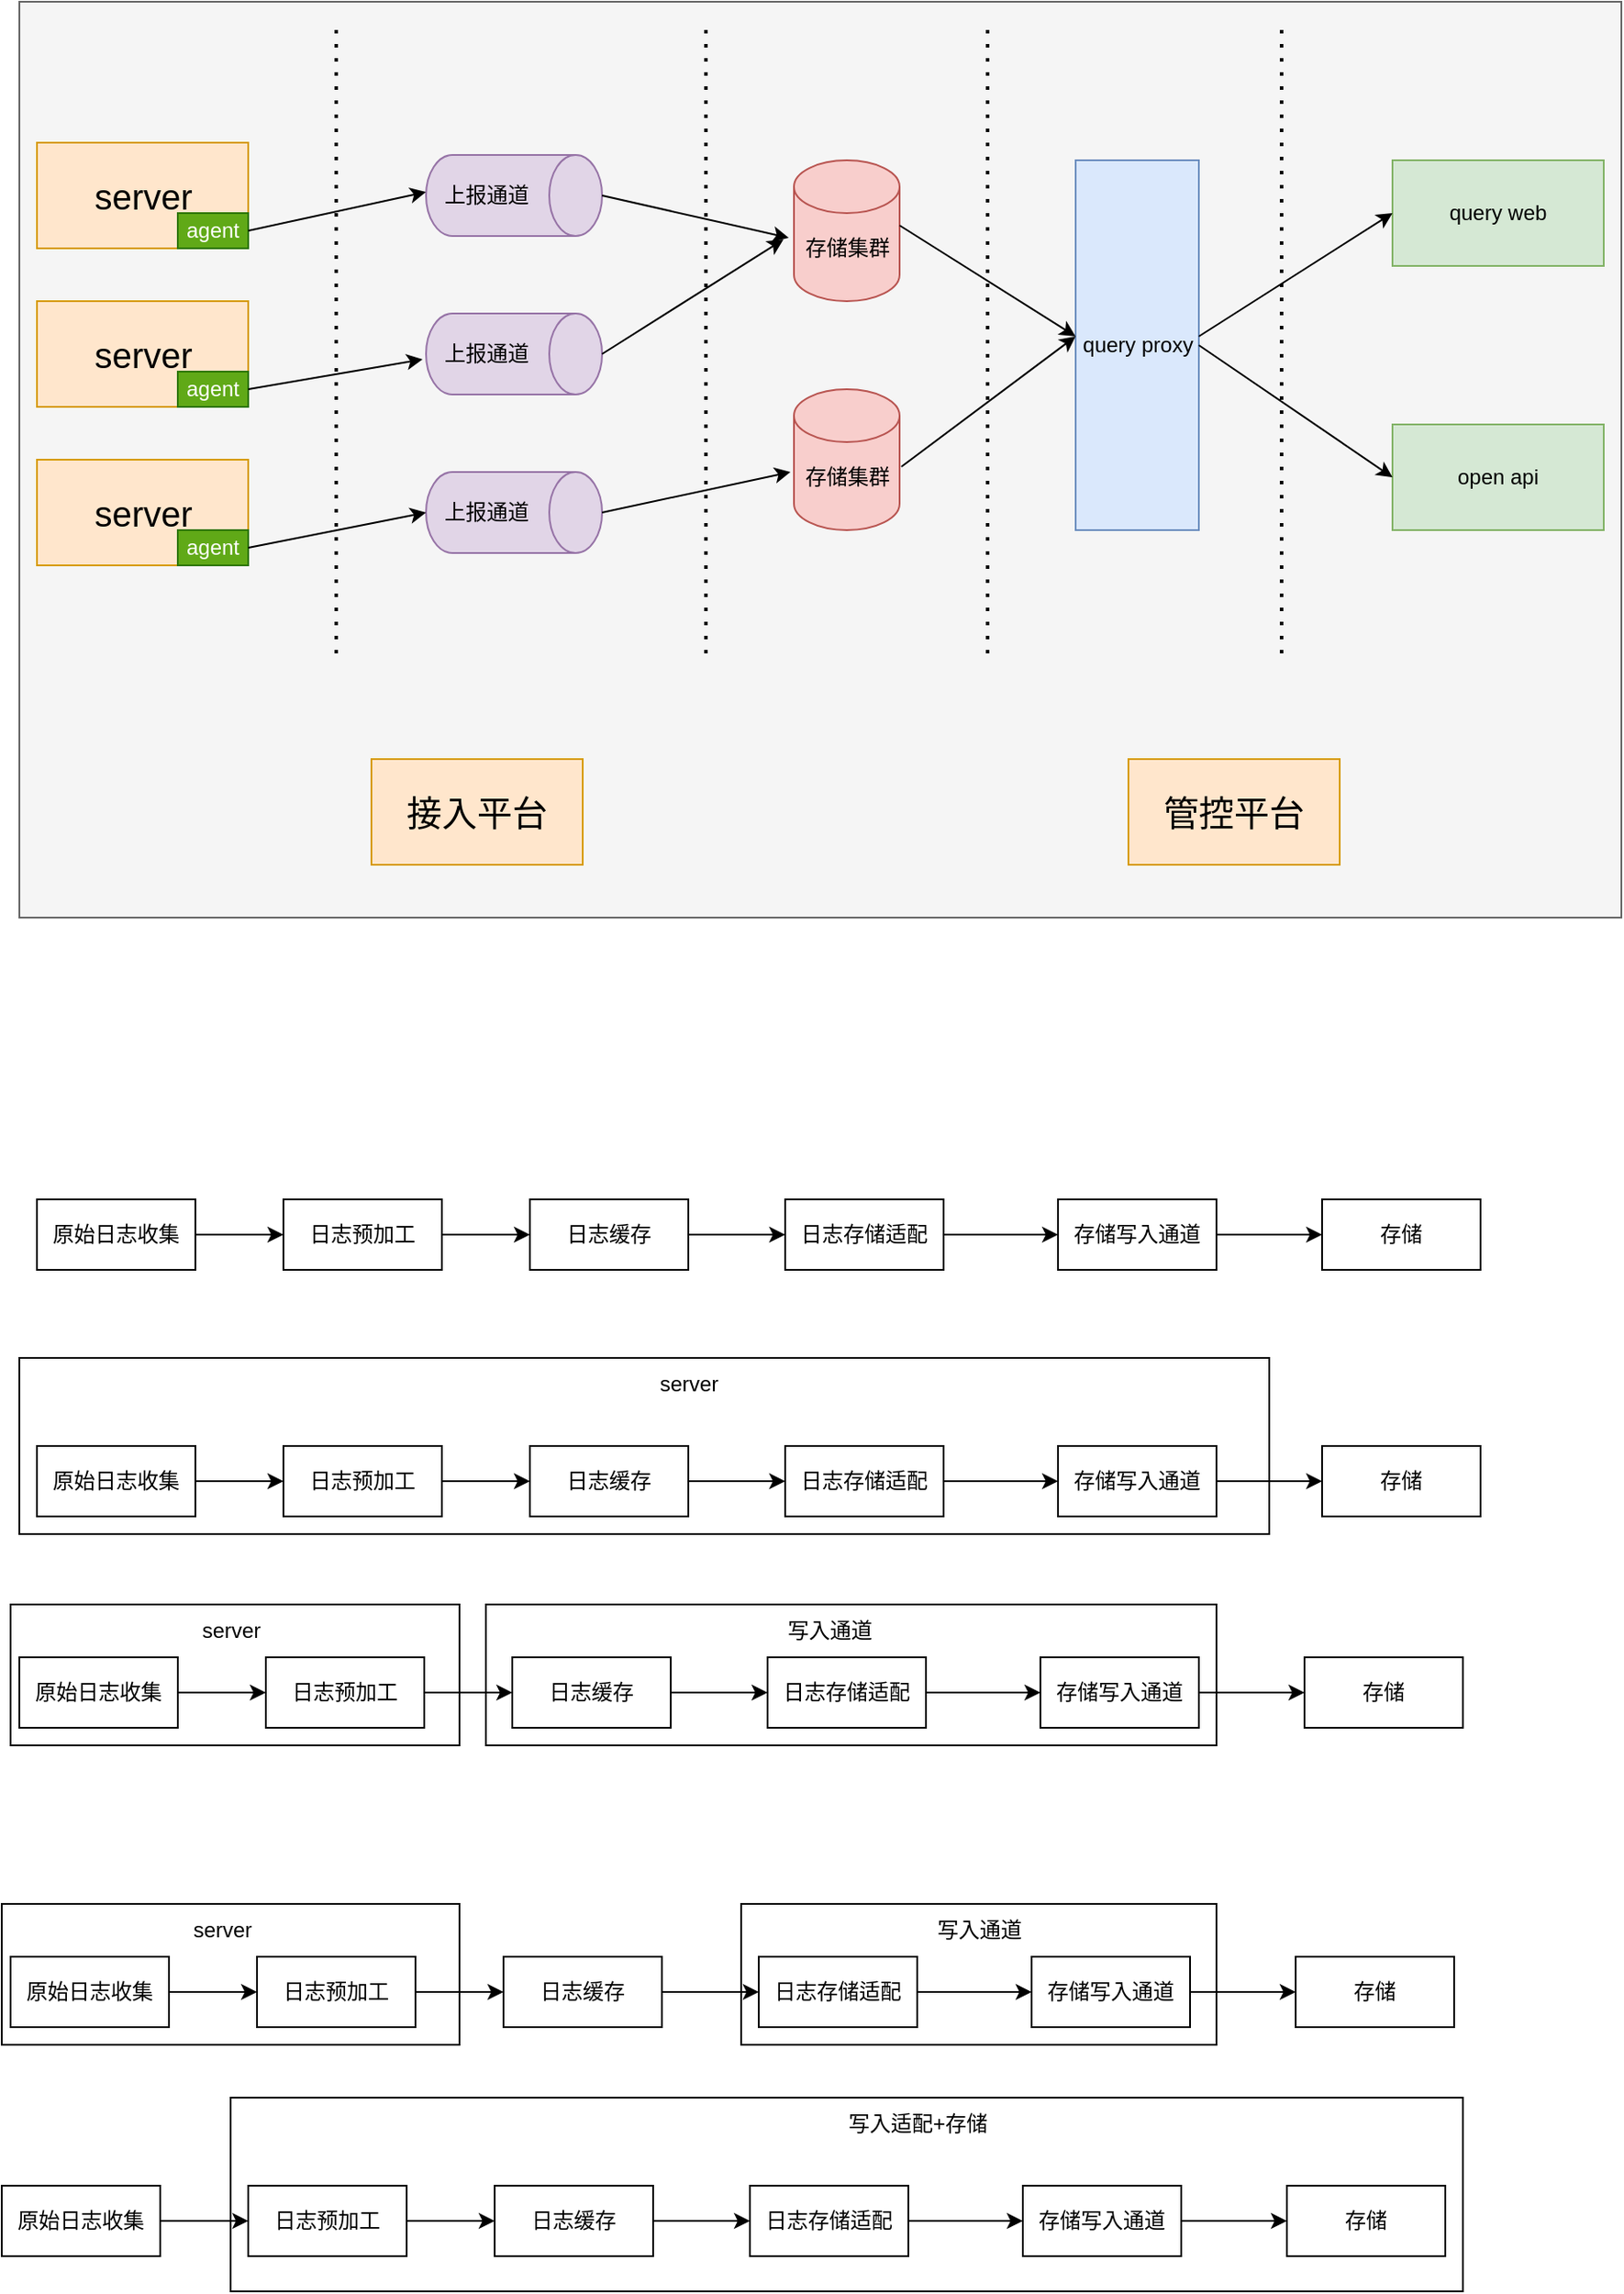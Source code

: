<mxfile version="24.7.7">
  <diagram name="第 1 页" id="uOS4_HxkIQ4ebvURS76N">
    <mxGraphModel dx="1242" dy="785" grid="1" gridSize="10" guides="1" tooltips="1" connect="1" arrows="1" fold="1" page="1" pageScale="1" pageWidth="827" pageHeight="1169" math="0" shadow="0">
      <root>
        <mxCell id="0" />
        <mxCell id="1" parent="0" />
        <mxCell id="gIWV-dX7noA8bB3V8KqC-68" value="" style="whiteSpace=wrap;html=1;" vertex="1" parent="1">
          <mxGeometry x="230" y="1270" width="700" height="110" as="geometry" />
        </mxCell>
        <mxCell id="gIWV-dX7noA8bB3V8KqC-54" value="" style="whiteSpace=wrap;html=1;" vertex="1" parent="1">
          <mxGeometry x="520" y="1160" width="270" height="80" as="geometry" />
        </mxCell>
        <mxCell id="gIWV-dX7noA8bB3V8KqC-52" value="" style="whiteSpace=wrap;html=1;" vertex="1" parent="1">
          <mxGeometry x="100" y="1160" width="260" height="80" as="geometry" />
        </mxCell>
        <mxCell id="gIWV-dX7noA8bB3V8KqC-39" value="" style="whiteSpace=wrap;html=1;" vertex="1" parent="1">
          <mxGeometry x="375" y="990" width="415" height="80" as="geometry" />
        </mxCell>
        <mxCell id="gIWV-dX7noA8bB3V8KqC-37" value="" style="whiteSpace=wrap;html=1;" vertex="1" parent="1">
          <mxGeometry x="105" y="990" width="255" height="80" as="geometry" />
        </mxCell>
        <mxCell id="gIWV-dX7noA8bB3V8KqC-24" value="" style="whiteSpace=wrap;html=1;" vertex="1" parent="1">
          <mxGeometry x="110" y="850" width="710" height="100" as="geometry" />
        </mxCell>
        <mxCell id="rlgQh58dtwE45fqojzhO-15" value="" style="whiteSpace=wrap;html=1;fillColor=#f5f5f5;fontColor=#333333;strokeColor=#666666;" parent="1" vertex="1">
          <mxGeometry x="110" y="80" width="910" height="520" as="geometry" />
        </mxCell>
        <mxCell id="DMyuqR6m4bUcxvvGwZXB-3" value="" style="whiteSpace=wrap;html=1;fillColor=#ffe6cc;strokeColor=#d79b00;" parent="1" vertex="1">
          <mxGeometry x="120" y="160" width="120" height="60" as="geometry" />
        </mxCell>
        <mxCell id="DMyuqR6m4bUcxvvGwZXB-4" value="" style="whiteSpace=wrap;html=1;fillColor=#ffe6cc;strokeColor=#d79b00;" parent="1" vertex="1">
          <mxGeometry x="120" y="250" width="120" height="60" as="geometry" />
        </mxCell>
        <mxCell id="DMyuqR6m4bUcxvvGwZXB-5" value="" style="whiteSpace=wrap;html=1;fillColor=#ffe6cc;strokeColor=#d79b00;" parent="1" vertex="1">
          <mxGeometry x="120" y="340" width="120" height="60" as="geometry" />
        </mxCell>
        <mxCell id="DMyuqR6m4bUcxvvGwZXB-9" value="" style="shape=cylinder3;whiteSpace=wrap;html=1;boundedLbl=1;backgroundOutline=1;size=15;rotation=90;fillColor=#e1d5e7;strokeColor=#9673a6;" parent="1" vertex="1">
          <mxGeometry x="368" y="140" width="46" height="100" as="geometry" />
        </mxCell>
        <mxCell id="DMyuqR6m4bUcxvvGwZXB-10" value="" style="shape=cylinder3;whiteSpace=wrap;html=1;boundedLbl=1;backgroundOutline=1;size=15;rotation=90;fillColor=#e1d5e7;strokeColor=#9673a6;" parent="1" vertex="1">
          <mxGeometry x="368" y="230" width="46" height="100" as="geometry" />
        </mxCell>
        <mxCell id="DMyuqR6m4bUcxvvGwZXB-11" value="" style="shape=cylinder3;whiteSpace=wrap;html=1;boundedLbl=1;backgroundOutline=1;size=15;rotation=90;fillColor=#e1d5e7;strokeColor=#9673a6;" parent="1" vertex="1">
          <mxGeometry x="368" y="320" width="46" height="100" as="geometry" />
        </mxCell>
        <mxCell id="DMyuqR6m4bUcxvvGwZXB-12" value="" style="shape=cylinder3;whiteSpace=wrap;html=1;boundedLbl=1;backgroundOutline=1;size=15;fillColor=#f8cecc;strokeColor=#b85450;" parent="1" vertex="1">
          <mxGeometry x="550" y="170" width="60" height="80" as="geometry" />
        </mxCell>
        <mxCell id="DMyuqR6m4bUcxvvGwZXB-13" value="" style="shape=cylinder3;whiteSpace=wrap;html=1;boundedLbl=1;backgroundOutline=1;size=15;fillColor=#f8cecc;strokeColor=#b85450;" parent="1" vertex="1">
          <mxGeometry x="550" y="300" width="60" height="80" as="geometry" />
        </mxCell>
        <mxCell id="DMyuqR6m4bUcxvvGwZXB-14" value="" style="whiteSpace=wrap;html=1;fillColor=#dae8fc;strokeColor=#6c8ebf;" parent="1" vertex="1">
          <mxGeometry x="710" y="170" width="70" height="210" as="geometry" />
        </mxCell>
        <mxCell id="DMyuqR6m4bUcxvvGwZXB-16" value="query web" style="whiteSpace=wrap;html=1;fillColor=#d5e8d4;strokeColor=#82b366;" parent="1" vertex="1">
          <mxGeometry x="890" y="170" width="120" height="60" as="geometry" />
        </mxCell>
        <mxCell id="DMyuqR6m4bUcxvvGwZXB-17" value="open api" style="whiteSpace=wrap;html=1;fillColor=#d5e8d4;strokeColor=#82b366;" parent="1" vertex="1">
          <mxGeometry x="890" y="320" width="120" height="60" as="geometry" />
        </mxCell>
        <mxCell id="DMyuqR6m4bUcxvvGwZXB-18" value="" style="endArrow=none;dashed=1;html=1;dashPattern=1 3;strokeWidth=2;rounded=0;" parent="1" edge="1">
          <mxGeometry width="50" height="50" relative="1" as="geometry">
            <mxPoint x="290" y="450" as="sourcePoint" />
            <mxPoint x="290" y="90" as="targetPoint" />
          </mxGeometry>
        </mxCell>
        <mxCell id="DMyuqR6m4bUcxvvGwZXB-19" value="" style="endArrow=none;dashed=1;html=1;dashPattern=1 3;strokeWidth=2;rounded=0;" parent="1" edge="1">
          <mxGeometry width="50" height="50" relative="1" as="geometry">
            <mxPoint x="500" y="450" as="sourcePoint" />
            <mxPoint x="500" y="90" as="targetPoint" />
          </mxGeometry>
        </mxCell>
        <mxCell id="DMyuqR6m4bUcxvvGwZXB-20" value="" style="endArrow=none;dashed=1;html=1;dashPattern=1 3;strokeWidth=2;rounded=0;" parent="1" edge="1">
          <mxGeometry width="50" height="50" relative="1" as="geometry">
            <mxPoint x="660" y="450" as="sourcePoint" />
            <mxPoint x="660" y="90" as="targetPoint" />
          </mxGeometry>
        </mxCell>
        <mxCell id="DMyuqR6m4bUcxvvGwZXB-21" value="" style="endArrow=none;dashed=1;html=1;dashPattern=1 3;strokeWidth=2;rounded=0;" parent="1" edge="1">
          <mxGeometry width="50" height="50" relative="1" as="geometry">
            <mxPoint x="827" y="450" as="sourcePoint" />
            <mxPoint x="827" y="90" as="targetPoint" />
          </mxGeometry>
        </mxCell>
        <mxCell id="rlgQh58dtwE45fqojzhO-1" value="agent" style="whiteSpace=wrap;html=1;fillColor=#60a917;fontColor=#ffffff;strokeColor=#2D7600;" parent="1" vertex="1">
          <mxGeometry x="200" y="200" width="40" height="20" as="geometry" />
        </mxCell>
        <mxCell id="rlgQh58dtwE45fqojzhO-4" value="&lt;font style=&quot;font-size: 20px;&quot;&gt;server&lt;/font&gt;" style="text;html=1;align=center;verticalAlign=middle;resizable=0;points=[];autosize=1;strokeColor=none;fillColor=none;" parent="1" vertex="1">
          <mxGeometry x="140" y="170" width="80" height="40" as="geometry" />
        </mxCell>
        <mxCell id="rlgQh58dtwE45fqojzhO-5" value="agent" style="whiteSpace=wrap;html=1;fillColor=#60a917;fontColor=#ffffff;strokeColor=#2D7600;" parent="1" vertex="1">
          <mxGeometry x="200" y="290" width="40" height="20" as="geometry" />
        </mxCell>
        <mxCell id="rlgQh58dtwE45fqojzhO-6" value="agent" style="whiteSpace=wrap;html=1;fillColor=#60a917;fontColor=#ffffff;strokeColor=#2D7600;" parent="1" vertex="1">
          <mxGeometry x="200" y="380" width="40" height="20" as="geometry" />
        </mxCell>
        <mxCell id="rlgQh58dtwE45fqojzhO-7" value="&lt;font style=&quot;font-size: 20px;&quot;&gt;server&lt;/font&gt;" style="text;html=1;align=center;verticalAlign=middle;resizable=0;points=[];autosize=1;strokeColor=none;fillColor=none;" parent="1" vertex="1">
          <mxGeometry x="140" y="260" width="80" height="40" as="geometry" />
        </mxCell>
        <mxCell id="rlgQh58dtwE45fqojzhO-8" value="&lt;font style=&quot;font-size: 20px;&quot;&gt;server&lt;/font&gt;" style="text;html=1;align=center;verticalAlign=middle;resizable=0;points=[];autosize=1;strokeColor=none;fillColor=none;" parent="1" vertex="1">
          <mxGeometry x="140" y="350" width="80" height="40" as="geometry" />
        </mxCell>
        <mxCell id="rlgQh58dtwE45fqojzhO-9" value="上报通道" style="text;html=1;align=center;verticalAlign=middle;resizable=0;points=[];autosize=1;strokeColor=none;fillColor=none;" parent="1" vertex="1">
          <mxGeometry x="340" y="175" width="70" height="30" as="geometry" />
        </mxCell>
        <mxCell id="rlgQh58dtwE45fqojzhO-10" value="上报通道" style="text;html=1;align=center;verticalAlign=middle;resizable=0;points=[];autosize=1;strokeColor=none;fillColor=none;" parent="1" vertex="1">
          <mxGeometry x="340" y="265" width="70" height="30" as="geometry" />
        </mxCell>
        <mxCell id="rlgQh58dtwE45fqojzhO-11" value="上报通道" style="text;html=1;align=center;verticalAlign=middle;resizable=0;points=[];autosize=1;strokeColor=none;fillColor=none;" parent="1" vertex="1">
          <mxGeometry x="340" y="355" width="70" height="30" as="geometry" />
        </mxCell>
        <mxCell id="rlgQh58dtwE45fqojzhO-12" value="存储集群" style="text;html=1;align=center;verticalAlign=middle;resizable=0;points=[];autosize=1;strokeColor=none;fillColor=none;" parent="1" vertex="1">
          <mxGeometry x="545" y="205" width="70" height="30" as="geometry" />
        </mxCell>
        <mxCell id="rlgQh58dtwE45fqojzhO-13" value="存储集群" style="text;html=1;align=center;verticalAlign=middle;resizable=0;points=[];autosize=1;strokeColor=none;fillColor=none;" parent="1" vertex="1">
          <mxGeometry x="545" y="335" width="70" height="30" as="geometry" />
        </mxCell>
        <mxCell id="rlgQh58dtwE45fqojzhO-14" value="query proxy" style="text;html=1;align=center;verticalAlign=middle;resizable=0;points=[];autosize=1;strokeColor=none;fillColor=none;" parent="1" vertex="1">
          <mxGeometry x="700" y="260" width="90" height="30" as="geometry" />
        </mxCell>
        <mxCell id="rlgQh58dtwE45fqojzhO-24" value="" style="endArrow=classic;html=1;rounded=0;entryX=0.111;entryY=0.333;entryDx=0;entryDy=0;entryPerimeter=0;exitX=0.929;exitY=0.067;exitDx=0;exitDy=0;exitPerimeter=0;" parent="1" source="rlgQh58dtwE45fqojzhO-12" target="rlgQh58dtwE45fqojzhO-14" edge="1">
          <mxGeometry width="50" height="50" relative="1" as="geometry">
            <mxPoint x="380" y="620" as="sourcePoint" />
            <mxPoint x="430" y="570" as="targetPoint" />
          </mxGeometry>
        </mxCell>
        <mxCell id="rlgQh58dtwE45fqojzhO-25" value="" style="endArrow=classic;html=1;rounded=0;exitX=0.943;exitY=0.3;exitDx=0;exitDy=0;exitPerimeter=0;" parent="1" source="rlgQh58dtwE45fqojzhO-13" edge="1">
          <mxGeometry width="50" height="50" relative="1" as="geometry">
            <mxPoint x="610" y="540" as="sourcePoint" />
            <mxPoint x="710" y="270" as="targetPoint" />
          </mxGeometry>
        </mxCell>
        <mxCell id="rlgQh58dtwE45fqojzhO-26" value="" style="endArrow=classic;html=1;rounded=0;entryX=0.014;entryY=0.433;entryDx=0;entryDy=0;entryPerimeter=0;exitX=1;exitY=0.5;exitDx=0;exitDy=0;" parent="1" source="rlgQh58dtwE45fqojzhO-1" target="rlgQh58dtwE45fqojzhO-9" edge="1">
          <mxGeometry width="50" height="50" relative="1" as="geometry">
            <mxPoint x="240" y="550" as="sourcePoint" />
            <mxPoint x="290" y="500" as="targetPoint" />
          </mxGeometry>
        </mxCell>
        <mxCell id="rlgQh58dtwE45fqojzhO-27" value="" style="endArrow=classic;html=1;rounded=0;entryX=-0.014;entryY=0.6;entryDx=0;entryDy=0;entryPerimeter=0;exitX=1;exitY=0.5;exitDx=0;exitDy=0;" parent="1" source="rlgQh58dtwE45fqojzhO-5" target="rlgQh58dtwE45fqojzhO-10" edge="1">
          <mxGeometry width="50" height="50" relative="1" as="geometry">
            <mxPoint x="200" y="580" as="sourcePoint" />
            <mxPoint x="250" y="530" as="targetPoint" />
          </mxGeometry>
        </mxCell>
        <mxCell id="rlgQh58dtwE45fqojzhO-28" value="" style="endArrow=classic;html=1;rounded=0;entryX=0.5;entryY=1;entryDx=0;entryDy=0;entryPerimeter=0;exitX=1;exitY=0.5;exitDx=0;exitDy=0;" parent="1" source="rlgQh58dtwE45fqojzhO-6" target="DMyuqR6m4bUcxvvGwZXB-11" edge="1">
          <mxGeometry width="50" height="50" relative="1" as="geometry">
            <mxPoint x="170" y="620" as="sourcePoint" />
            <mxPoint x="220" y="570" as="targetPoint" />
          </mxGeometry>
        </mxCell>
        <mxCell id="rlgQh58dtwE45fqojzhO-29" value="" style="endArrow=classic;html=1;rounded=0;entryX=0.029;entryY=0.3;entryDx=0;entryDy=0;entryPerimeter=0;exitX=0.5;exitY=0;exitDx=0;exitDy=0;exitPerimeter=0;" parent="1" source="DMyuqR6m4bUcxvvGwZXB-9" target="rlgQh58dtwE45fqojzhO-12" edge="1">
          <mxGeometry width="50" height="50" relative="1" as="geometry">
            <mxPoint x="310" y="590" as="sourcePoint" />
            <mxPoint x="360" y="540" as="targetPoint" />
          </mxGeometry>
        </mxCell>
        <mxCell id="rlgQh58dtwE45fqojzhO-30" value="" style="endArrow=classic;html=1;rounded=0;exitX=0.5;exitY=0;exitDx=0;exitDy=0;exitPerimeter=0;" parent="1" source="DMyuqR6m4bUcxvvGwZXB-10" edge="1">
          <mxGeometry width="50" height="50" relative="1" as="geometry">
            <mxPoint x="310" y="620" as="sourcePoint" />
            <mxPoint x="544" y="215" as="targetPoint" />
          </mxGeometry>
        </mxCell>
        <mxCell id="rlgQh58dtwE45fqojzhO-31" value="" style="endArrow=classic;html=1;rounded=0;entryX=0.043;entryY=0.4;entryDx=0;entryDy=0;entryPerimeter=0;exitX=0.5;exitY=0;exitDx=0;exitDy=0;exitPerimeter=0;" parent="1" source="DMyuqR6m4bUcxvvGwZXB-11" target="rlgQh58dtwE45fqojzhO-13" edge="1">
          <mxGeometry width="50" height="50" relative="1" as="geometry">
            <mxPoint x="370" y="560" as="sourcePoint" />
            <mxPoint x="420" y="510" as="targetPoint" />
          </mxGeometry>
        </mxCell>
        <mxCell id="rlgQh58dtwE45fqojzhO-32" value="" style="endArrow=classic;html=1;rounded=0;entryX=0;entryY=0.5;entryDx=0;entryDy=0;exitX=0.889;exitY=0.333;exitDx=0;exitDy=0;exitPerimeter=0;" parent="1" source="rlgQh58dtwE45fqojzhO-14" target="DMyuqR6m4bUcxvvGwZXB-16" edge="1">
          <mxGeometry width="50" height="50" relative="1" as="geometry">
            <mxPoint x="710" y="560" as="sourcePoint" />
            <mxPoint x="760" y="510" as="targetPoint" />
          </mxGeometry>
        </mxCell>
        <mxCell id="rlgQh58dtwE45fqojzhO-33" value="" style="endArrow=classic;html=1;rounded=0;entryX=0;entryY=0.5;entryDx=0;entryDy=0;exitX=1;exitY=0.5;exitDx=0;exitDy=0;" parent="1" source="DMyuqR6m4bUcxvvGwZXB-14" target="DMyuqR6m4bUcxvvGwZXB-17" edge="1">
          <mxGeometry width="50" height="50" relative="1" as="geometry">
            <mxPoint x="840" y="570" as="sourcePoint" />
            <mxPoint x="890" y="520" as="targetPoint" />
          </mxGeometry>
        </mxCell>
        <mxCell id="rlgQh58dtwE45fqojzhO-35" value="&lt;font style=&quot;font-size: 20px;&quot;&gt;管控平台&lt;/font&gt;" style="whiteSpace=wrap;html=1;fillColor=#ffe6cc;strokeColor=#d79b00;" parent="1" vertex="1">
          <mxGeometry x="740" y="510" width="120" height="60" as="geometry" />
        </mxCell>
        <mxCell id="rlgQh58dtwE45fqojzhO-39" value="&lt;font style=&quot;font-size: 20px;&quot;&gt;接入平台&lt;/font&gt;" style="whiteSpace=wrap;html=1;fillColor=#ffe6cc;strokeColor=#d79b00;" parent="1" vertex="1">
          <mxGeometry x="310" y="510" width="120" height="60" as="geometry" />
        </mxCell>
        <mxCell id="gIWV-dX7noA8bB3V8KqC-7" style="edgeStyle=orthogonalEdgeStyle;rounded=0;orthogonalLoop=1;jettySize=auto;html=1;exitX=1;exitY=0.5;exitDx=0;exitDy=0;entryX=0;entryY=0.5;entryDx=0;entryDy=0;" edge="1" parent="1" source="gIWV-dX7noA8bB3V8KqC-1" target="gIWV-dX7noA8bB3V8KqC-2">
          <mxGeometry relative="1" as="geometry" />
        </mxCell>
        <mxCell id="gIWV-dX7noA8bB3V8KqC-1" value="原始日志收集" style="whiteSpace=wrap;html=1;" vertex="1" parent="1">
          <mxGeometry x="120" y="760" width="90" height="40" as="geometry" />
        </mxCell>
        <mxCell id="gIWV-dX7noA8bB3V8KqC-8" style="edgeStyle=orthogonalEdgeStyle;rounded=0;orthogonalLoop=1;jettySize=auto;html=1;exitX=1;exitY=0.5;exitDx=0;exitDy=0;entryX=0;entryY=0.5;entryDx=0;entryDy=0;" edge="1" parent="1" source="gIWV-dX7noA8bB3V8KqC-2" target="gIWV-dX7noA8bB3V8KqC-3">
          <mxGeometry relative="1" as="geometry" />
        </mxCell>
        <mxCell id="gIWV-dX7noA8bB3V8KqC-2" value="日志预加工" style="whiteSpace=wrap;html=1;" vertex="1" parent="1">
          <mxGeometry x="260" y="760" width="90" height="40" as="geometry" />
        </mxCell>
        <mxCell id="gIWV-dX7noA8bB3V8KqC-9" style="edgeStyle=orthogonalEdgeStyle;rounded=0;orthogonalLoop=1;jettySize=auto;html=1;exitX=1;exitY=0.5;exitDx=0;exitDy=0;entryX=0;entryY=0.5;entryDx=0;entryDy=0;" edge="1" parent="1" source="gIWV-dX7noA8bB3V8KqC-3" target="gIWV-dX7noA8bB3V8KqC-4">
          <mxGeometry relative="1" as="geometry" />
        </mxCell>
        <mxCell id="gIWV-dX7noA8bB3V8KqC-3" value="日志缓存" style="whiteSpace=wrap;html=1;" vertex="1" parent="1">
          <mxGeometry x="400" y="760" width="90" height="40" as="geometry" />
        </mxCell>
        <mxCell id="gIWV-dX7noA8bB3V8KqC-10" style="edgeStyle=orthogonalEdgeStyle;rounded=0;orthogonalLoop=1;jettySize=auto;html=1;exitX=1;exitY=0.5;exitDx=0;exitDy=0;entryX=0;entryY=0.5;entryDx=0;entryDy=0;" edge="1" parent="1" source="gIWV-dX7noA8bB3V8KqC-4" target="gIWV-dX7noA8bB3V8KqC-5">
          <mxGeometry relative="1" as="geometry" />
        </mxCell>
        <mxCell id="gIWV-dX7noA8bB3V8KqC-4" value="日志存储适配" style="whiteSpace=wrap;html=1;" vertex="1" parent="1">
          <mxGeometry x="545" y="760" width="90" height="40" as="geometry" />
        </mxCell>
        <mxCell id="gIWV-dX7noA8bB3V8KqC-11" style="edgeStyle=orthogonalEdgeStyle;rounded=0;orthogonalLoop=1;jettySize=auto;html=1;exitX=1;exitY=0.5;exitDx=0;exitDy=0;entryX=0;entryY=0.5;entryDx=0;entryDy=0;" edge="1" parent="1" source="gIWV-dX7noA8bB3V8KqC-5" target="gIWV-dX7noA8bB3V8KqC-6">
          <mxGeometry relative="1" as="geometry" />
        </mxCell>
        <mxCell id="gIWV-dX7noA8bB3V8KqC-5" value="存储写入通道" style="whiteSpace=wrap;html=1;" vertex="1" parent="1">
          <mxGeometry x="700" y="760" width="90" height="40" as="geometry" />
        </mxCell>
        <mxCell id="gIWV-dX7noA8bB3V8KqC-6" value="存储" style="whiteSpace=wrap;html=1;" vertex="1" parent="1">
          <mxGeometry x="850" y="760" width="90" height="40" as="geometry" />
        </mxCell>
        <mxCell id="gIWV-dX7noA8bB3V8KqC-12" style="edgeStyle=orthogonalEdgeStyle;rounded=0;orthogonalLoop=1;jettySize=auto;html=1;exitX=1;exitY=0.5;exitDx=0;exitDy=0;entryX=0;entryY=0.5;entryDx=0;entryDy=0;" edge="1" parent="1" source="gIWV-dX7noA8bB3V8KqC-13" target="gIWV-dX7noA8bB3V8KqC-15">
          <mxGeometry relative="1" as="geometry" />
        </mxCell>
        <mxCell id="gIWV-dX7noA8bB3V8KqC-13" value="原始日志收集" style="whiteSpace=wrap;html=1;" vertex="1" parent="1">
          <mxGeometry x="120" y="900" width="90" height="40" as="geometry" />
        </mxCell>
        <mxCell id="gIWV-dX7noA8bB3V8KqC-14" style="edgeStyle=orthogonalEdgeStyle;rounded=0;orthogonalLoop=1;jettySize=auto;html=1;exitX=1;exitY=0.5;exitDx=0;exitDy=0;entryX=0;entryY=0.5;entryDx=0;entryDy=0;" edge="1" parent="1" source="gIWV-dX7noA8bB3V8KqC-15" target="gIWV-dX7noA8bB3V8KqC-17">
          <mxGeometry relative="1" as="geometry" />
        </mxCell>
        <mxCell id="gIWV-dX7noA8bB3V8KqC-15" value="日志预加工" style="whiteSpace=wrap;html=1;" vertex="1" parent="1">
          <mxGeometry x="260" y="900" width="90" height="40" as="geometry" />
        </mxCell>
        <mxCell id="gIWV-dX7noA8bB3V8KqC-16" style="edgeStyle=orthogonalEdgeStyle;rounded=0;orthogonalLoop=1;jettySize=auto;html=1;exitX=1;exitY=0.5;exitDx=0;exitDy=0;entryX=0;entryY=0.5;entryDx=0;entryDy=0;" edge="1" parent="1" source="gIWV-dX7noA8bB3V8KqC-17" target="gIWV-dX7noA8bB3V8KqC-19">
          <mxGeometry relative="1" as="geometry" />
        </mxCell>
        <mxCell id="gIWV-dX7noA8bB3V8KqC-17" value="日志缓存" style="whiteSpace=wrap;html=1;" vertex="1" parent="1">
          <mxGeometry x="400" y="900" width="90" height="40" as="geometry" />
        </mxCell>
        <mxCell id="gIWV-dX7noA8bB3V8KqC-18" style="edgeStyle=orthogonalEdgeStyle;rounded=0;orthogonalLoop=1;jettySize=auto;html=1;exitX=1;exitY=0.5;exitDx=0;exitDy=0;entryX=0;entryY=0.5;entryDx=0;entryDy=0;" edge="1" parent="1" source="gIWV-dX7noA8bB3V8KqC-19" target="gIWV-dX7noA8bB3V8KqC-21">
          <mxGeometry relative="1" as="geometry" />
        </mxCell>
        <mxCell id="gIWV-dX7noA8bB3V8KqC-19" value="日志存储适配" style="whiteSpace=wrap;html=1;" vertex="1" parent="1">
          <mxGeometry x="545" y="900" width="90" height="40" as="geometry" />
        </mxCell>
        <mxCell id="gIWV-dX7noA8bB3V8KqC-20" style="edgeStyle=orthogonalEdgeStyle;rounded=0;orthogonalLoop=1;jettySize=auto;html=1;exitX=1;exitY=0.5;exitDx=0;exitDy=0;entryX=0;entryY=0.5;entryDx=0;entryDy=0;" edge="1" parent="1" source="gIWV-dX7noA8bB3V8KqC-21" target="gIWV-dX7noA8bB3V8KqC-22">
          <mxGeometry relative="1" as="geometry" />
        </mxCell>
        <mxCell id="gIWV-dX7noA8bB3V8KqC-21" value="存储写入通道" style="whiteSpace=wrap;html=1;" vertex="1" parent="1">
          <mxGeometry x="700" y="900" width="90" height="40" as="geometry" />
        </mxCell>
        <mxCell id="gIWV-dX7noA8bB3V8KqC-22" value="存储" style="whiteSpace=wrap;html=1;" vertex="1" parent="1">
          <mxGeometry x="850" y="900" width="90" height="40" as="geometry" />
        </mxCell>
        <mxCell id="gIWV-dX7noA8bB3V8KqC-25" value="server" style="text;html=1;align=center;verticalAlign=middle;resizable=0;points=[];autosize=1;strokeColor=none;fillColor=none;" vertex="1" parent="1">
          <mxGeometry x="460" y="850" width="60" height="30" as="geometry" />
        </mxCell>
        <mxCell id="gIWV-dX7noA8bB3V8KqC-26" style="edgeStyle=orthogonalEdgeStyle;rounded=0;orthogonalLoop=1;jettySize=auto;html=1;exitX=1;exitY=0.5;exitDx=0;exitDy=0;entryX=0;entryY=0.5;entryDx=0;entryDy=0;" edge="1" parent="1" source="gIWV-dX7noA8bB3V8KqC-27" target="gIWV-dX7noA8bB3V8KqC-29">
          <mxGeometry relative="1" as="geometry" />
        </mxCell>
        <mxCell id="gIWV-dX7noA8bB3V8KqC-27" value="原始日志收集" style="whiteSpace=wrap;html=1;" vertex="1" parent="1">
          <mxGeometry x="110" y="1020" width="90" height="40" as="geometry" />
        </mxCell>
        <mxCell id="gIWV-dX7noA8bB3V8KqC-28" style="edgeStyle=orthogonalEdgeStyle;rounded=0;orthogonalLoop=1;jettySize=auto;html=1;exitX=1;exitY=0.5;exitDx=0;exitDy=0;entryX=0;entryY=0.5;entryDx=0;entryDy=0;" edge="1" parent="1" source="gIWV-dX7noA8bB3V8KqC-29" target="gIWV-dX7noA8bB3V8KqC-31">
          <mxGeometry relative="1" as="geometry" />
        </mxCell>
        <mxCell id="gIWV-dX7noA8bB3V8KqC-29" value="日志预加工" style="whiteSpace=wrap;html=1;" vertex="1" parent="1">
          <mxGeometry x="250" y="1020" width="90" height="40" as="geometry" />
        </mxCell>
        <mxCell id="gIWV-dX7noA8bB3V8KqC-30" style="edgeStyle=orthogonalEdgeStyle;rounded=0;orthogonalLoop=1;jettySize=auto;html=1;exitX=1;exitY=0.5;exitDx=0;exitDy=0;entryX=0;entryY=0.5;entryDx=0;entryDy=0;" edge="1" parent="1" source="gIWV-dX7noA8bB3V8KqC-31" target="gIWV-dX7noA8bB3V8KqC-33">
          <mxGeometry relative="1" as="geometry" />
        </mxCell>
        <mxCell id="gIWV-dX7noA8bB3V8KqC-31" value="日志缓存" style="whiteSpace=wrap;html=1;" vertex="1" parent="1">
          <mxGeometry x="390" y="1020" width="90" height="40" as="geometry" />
        </mxCell>
        <mxCell id="gIWV-dX7noA8bB3V8KqC-32" style="edgeStyle=orthogonalEdgeStyle;rounded=0;orthogonalLoop=1;jettySize=auto;html=1;exitX=1;exitY=0.5;exitDx=0;exitDy=0;entryX=0;entryY=0.5;entryDx=0;entryDy=0;" edge="1" parent="1" source="gIWV-dX7noA8bB3V8KqC-33" target="gIWV-dX7noA8bB3V8KqC-35">
          <mxGeometry relative="1" as="geometry" />
        </mxCell>
        <mxCell id="gIWV-dX7noA8bB3V8KqC-33" value="日志存储适配" style="whiteSpace=wrap;html=1;" vertex="1" parent="1">
          <mxGeometry x="535" y="1020" width="90" height="40" as="geometry" />
        </mxCell>
        <mxCell id="gIWV-dX7noA8bB3V8KqC-34" style="edgeStyle=orthogonalEdgeStyle;rounded=0;orthogonalLoop=1;jettySize=auto;html=1;exitX=1;exitY=0.5;exitDx=0;exitDy=0;entryX=0;entryY=0.5;entryDx=0;entryDy=0;" edge="1" parent="1" source="gIWV-dX7noA8bB3V8KqC-35" target="gIWV-dX7noA8bB3V8KqC-36">
          <mxGeometry relative="1" as="geometry" />
        </mxCell>
        <mxCell id="gIWV-dX7noA8bB3V8KqC-35" value="存储写入通道" style="whiteSpace=wrap;html=1;" vertex="1" parent="1">
          <mxGeometry x="690" y="1020" width="90" height="40" as="geometry" />
        </mxCell>
        <mxCell id="gIWV-dX7noA8bB3V8KqC-36" value="存储" style="whiteSpace=wrap;html=1;" vertex="1" parent="1">
          <mxGeometry x="840" y="1020" width="90" height="40" as="geometry" />
        </mxCell>
        <mxCell id="gIWV-dX7noA8bB3V8KqC-38" value="server" style="text;html=1;align=center;verticalAlign=middle;resizable=0;points=[];autosize=1;strokeColor=none;fillColor=none;" vertex="1" parent="1">
          <mxGeometry x="200" y="990" width="60" height="30" as="geometry" />
        </mxCell>
        <mxCell id="gIWV-dX7noA8bB3V8KqC-40" value="写入通道" style="text;html=1;align=center;verticalAlign=middle;resizable=0;points=[];autosize=1;strokeColor=none;fillColor=none;" vertex="1" parent="1">
          <mxGeometry x="535" y="990" width="70" height="30" as="geometry" />
        </mxCell>
        <mxCell id="gIWV-dX7noA8bB3V8KqC-41" style="edgeStyle=orthogonalEdgeStyle;rounded=0;orthogonalLoop=1;jettySize=auto;html=1;exitX=1;exitY=0.5;exitDx=0;exitDy=0;entryX=0;entryY=0.5;entryDx=0;entryDy=0;" edge="1" parent="1" source="gIWV-dX7noA8bB3V8KqC-42" target="gIWV-dX7noA8bB3V8KqC-44">
          <mxGeometry relative="1" as="geometry" />
        </mxCell>
        <mxCell id="gIWV-dX7noA8bB3V8KqC-42" value="原始日志收集" style="whiteSpace=wrap;html=1;" vertex="1" parent="1">
          <mxGeometry x="105" y="1190" width="90" height="40" as="geometry" />
        </mxCell>
        <mxCell id="gIWV-dX7noA8bB3V8KqC-43" style="edgeStyle=orthogonalEdgeStyle;rounded=0;orthogonalLoop=1;jettySize=auto;html=1;exitX=1;exitY=0.5;exitDx=0;exitDy=0;entryX=0;entryY=0.5;entryDx=0;entryDy=0;" edge="1" parent="1" source="gIWV-dX7noA8bB3V8KqC-44" target="gIWV-dX7noA8bB3V8KqC-46">
          <mxGeometry relative="1" as="geometry" />
        </mxCell>
        <mxCell id="gIWV-dX7noA8bB3V8KqC-44" value="日志预加工" style="whiteSpace=wrap;html=1;" vertex="1" parent="1">
          <mxGeometry x="245" y="1190" width="90" height="40" as="geometry" />
        </mxCell>
        <mxCell id="gIWV-dX7noA8bB3V8KqC-45" style="edgeStyle=orthogonalEdgeStyle;rounded=0;orthogonalLoop=1;jettySize=auto;html=1;exitX=1;exitY=0.5;exitDx=0;exitDy=0;entryX=0;entryY=0.5;entryDx=0;entryDy=0;" edge="1" parent="1" source="gIWV-dX7noA8bB3V8KqC-46" target="gIWV-dX7noA8bB3V8KqC-48">
          <mxGeometry relative="1" as="geometry" />
        </mxCell>
        <mxCell id="gIWV-dX7noA8bB3V8KqC-46" value="日志缓存" style="whiteSpace=wrap;html=1;" vertex="1" parent="1">
          <mxGeometry x="385" y="1190" width="90" height="40" as="geometry" />
        </mxCell>
        <mxCell id="gIWV-dX7noA8bB3V8KqC-47" style="edgeStyle=orthogonalEdgeStyle;rounded=0;orthogonalLoop=1;jettySize=auto;html=1;exitX=1;exitY=0.5;exitDx=0;exitDy=0;entryX=0;entryY=0.5;entryDx=0;entryDy=0;" edge="1" parent="1" source="gIWV-dX7noA8bB3V8KqC-48" target="gIWV-dX7noA8bB3V8KqC-50">
          <mxGeometry relative="1" as="geometry" />
        </mxCell>
        <mxCell id="gIWV-dX7noA8bB3V8KqC-48" value="日志存储适配" style="whiteSpace=wrap;html=1;" vertex="1" parent="1">
          <mxGeometry x="530" y="1190" width="90" height="40" as="geometry" />
        </mxCell>
        <mxCell id="gIWV-dX7noA8bB3V8KqC-49" style="edgeStyle=orthogonalEdgeStyle;rounded=0;orthogonalLoop=1;jettySize=auto;html=1;exitX=1;exitY=0.5;exitDx=0;exitDy=0;entryX=0;entryY=0.5;entryDx=0;entryDy=0;" edge="1" parent="1" source="gIWV-dX7noA8bB3V8KqC-50" target="gIWV-dX7noA8bB3V8KqC-51">
          <mxGeometry relative="1" as="geometry" />
        </mxCell>
        <mxCell id="gIWV-dX7noA8bB3V8KqC-50" value="存储写入通道" style="whiteSpace=wrap;html=1;" vertex="1" parent="1">
          <mxGeometry x="685" y="1190" width="90" height="40" as="geometry" />
        </mxCell>
        <mxCell id="gIWV-dX7noA8bB3V8KqC-51" value="存储" style="whiteSpace=wrap;html=1;" vertex="1" parent="1">
          <mxGeometry x="835" y="1190" width="90" height="40" as="geometry" />
        </mxCell>
        <mxCell id="gIWV-dX7noA8bB3V8KqC-53" value="server" style="text;html=1;align=center;verticalAlign=middle;resizable=0;points=[];autosize=1;strokeColor=none;fillColor=none;" vertex="1" parent="1">
          <mxGeometry x="195" y="1160" width="60" height="30" as="geometry" />
        </mxCell>
        <mxCell id="gIWV-dX7noA8bB3V8KqC-56" value="写入通道" style="text;html=1;align=center;verticalAlign=middle;resizable=0;points=[];autosize=1;strokeColor=none;fillColor=none;" vertex="1" parent="1">
          <mxGeometry x="620" y="1160" width="70" height="30" as="geometry" />
        </mxCell>
        <mxCell id="gIWV-dX7noA8bB3V8KqC-57" style="edgeStyle=orthogonalEdgeStyle;rounded=0;orthogonalLoop=1;jettySize=auto;html=1;exitX=1;exitY=0.5;exitDx=0;exitDy=0;entryX=0;entryY=0.5;entryDx=0;entryDy=0;" edge="1" parent="1" source="gIWV-dX7noA8bB3V8KqC-58" target="gIWV-dX7noA8bB3V8KqC-60">
          <mxGeometry relative="1" as="geometry" />
        </mxCell>
        <mxCell id="gIWV-dX7noA8bB3V8KqC-58" value="原始日志收集" style="whiteSpace=wrap;html=1;" vertex="1" parent="1">
          <mxGeometry x="100" y="1320" width="90" height="40" as="geometry" />
        </mxCell>
        <mxCell id="gIWV-dX7noA8bB3V8KqC-59" style="edgeStyle=orthogonalEdgeStyle;rounded=0;orthogonalLoop=1;jettySize=auto;html=1;exitX=1;exitY=0.5;exitDx=0;exitDy=0;entryX=0;entryY=0.5;entryDx=0;entryDy=0;" edge="1" parent="1" source="gIWV-dX7noA8bB3V8KqC-60" target="gIWV-dX7noA8bB3V8KqC-62">
          <mxGeometry relative="1" as="geometry" />
        </mxCell>
        <mxCell id="gIWV-dX7noA8bB3V8KqC-60" value="日志预加工" style="whiteSpace=wrap;html=1;" vertex="1" parent="1">
          <mxGeometry x="240" y="1320" width="90" height="40" as="geometry" />
        </mxCell>
        <mxCell id="gIWV-dX7noA8bB3V8KqC-61" style="edgeStyle=orthogonalEdgeStyle;rounded=0;orthogonalLoop=1;jettySize=auto;html=1;exitX=1;exitY=0.5;exitDx=0;exitDy=0;entryX=0;entryY=0.5;entryDx=0;entryDy=0;" edge="1" parent="1" source="gIWV-dX7noA8bB3V8KqC-62" target="gIWV-dX7noA8bB3V8KqC-64">
          <mxGeometry relative="1" as="geometry" />
        </mxCell>
        <mxCell id="gIWV-dX7noA8bB3V8KqC-62" value="日志缓存" style="whiteSpace=wrap;html=1;" vertex="1" parent="1">
          <mxGeometry x="380" y="1320" width="90" height="40" as="geometry" />
        </mxCell>
        <mxCell id="gIWV-dX7noA8bB3V8KqC-63" style="edgeStyle=orthogonalEdgeStyle;rounded=0;orthogonalLoop=1;jettySize=auto;html=1;exitX=1;exitY=0.5;exitDx=0;exitDy=0;entryX=0;entryY=0.5;entryDx=0;entryDy=0;" edge="1" parent="1" source="gIWV-dX7noA8bB3V8KqC-64" target="gIWV-dX7noA8bB3V8KqC-66">
          <mxGeometry relative="1" as="geometry" />
        </mxCell>
        <mxCell id="gIWV-dX7noA8bB3V8KqC-64" value="日志存储适配" style="whiteSpace=wrap;html=1;" vertex="1" parent="1">
          <mxGeometry x="525" y="1320" width="90" height="40" as="geometry" />
        </mxCell>
        <mxCell id="gIWV-dX7noA8bB3V8KqC-65" style="edgeStyle=orthogonalEdgeStyle;rounded=0;orthogonalLoop=1;jettySize=auto;html=1;exitX=1;exitY=0.5;exitDx=0;exitDy=0;entryX=0;entryY=0.5;entryDx=0;entryDy=0;" edge="1" parent="1" source="gIWV-dX7noA8bB3V8KqC-66" target="gIWV-dX7noA8bB3V8KqC-67">
          <mxGeometry relative="1" as="geometry" />
        </mxCell>
        <mxCell id="gIWV-dX7noA8bB3V8KqC-66" value="存储写入通道" style="whiteSpace=wrap;html=1;" vertex="1" parent="1">
          <mxGeometry x="680" y="1320" width="90" height="40" as="geometry" />
        </mxCell>
        <mxCell id="gIWV-dX7noA8bB3V8KqC-67" value="存储" style="whiteSpace=wrap;html=1;" vertex="1" parent="1">
          <mxGeometry x="830" y="1320" width="90" height="40" as="geometry" />
        </mxCell>
        <mxCell id="gIWV-dX7noA8bB3V8KqC-69" value="写入适配+存储" style="text;html=1;align=center;verticalAlign=middle;resizable=0;points=[];autosize=1;strokeColor=none;fillColor=none;" vertex="1" parent="1">
          <mxGeometry x="570" y="1270" width="100" height="30" as="geometry" />
        </mxCell>
      </root>
    </mxGraphModel>
  </diagram>
</mxfile>
